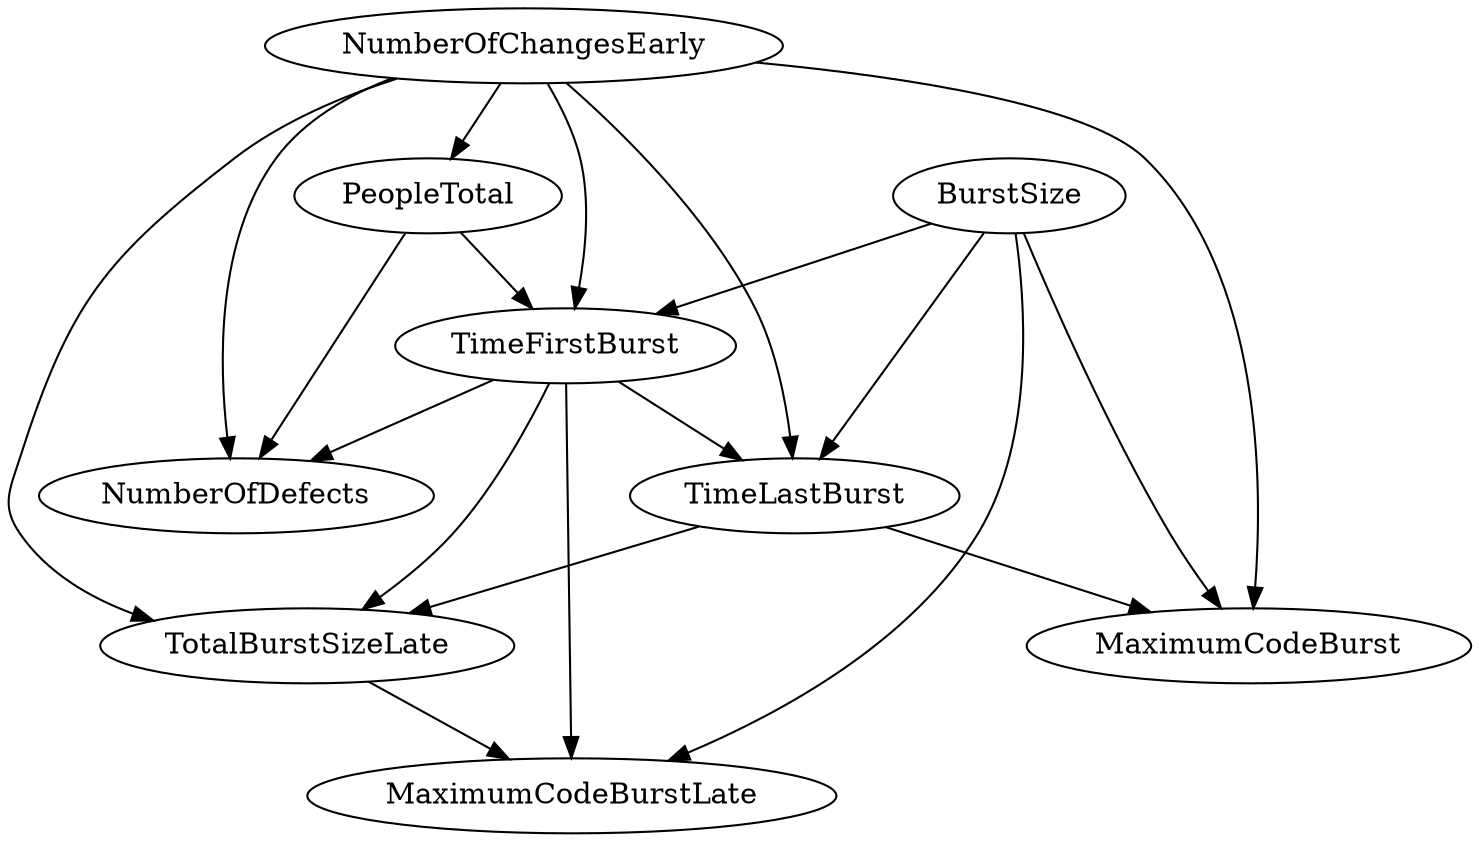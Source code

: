 digraph {
   MaximumCodeBurst;
   NumberOfDefects;
   NumberOfChangesEarly;
   BurstSize;
   TotalBurstSizeLate;
   TimeLastBurst;
   TimeFirstBurst;
   MaximumCodeBurstLate;
   PeopleTotal;
   NumberOfChangesEarly -> MaximumCodeBurst;
   NumberOfChangesEarly -> NumberOfDefects;
   NumberOfChangesEarly -> TotalBurstSizeLate;
   NumberOfChangesEarly -> TimeLastBurst;
   NumberOfChangesEarly -> TimeFirstBurst;
   NumberOfChangesEarly -> PeopleTotal;
   BurstSize -> MaximumCodeBurst;
   BurstSize -> TimeLastBurst;
   BurstSize -> TimeFirstBurst;
   BurstSize -> MaximumCodeBurstLate;
   TotalBurstSizeLate -> MaximumCodeBurstLate;
   TimeLastBurst -> MaximumCodeBurst;
   TimeLastBurst -> TotalBurstSizeLate;
   TimeFirstBurst -> NumberOfDefects;
   TimeFirstBurst -> TotalBurstSizeLate;
   TimeFirstBurst -> TimeLastBurst;
   TimeFirstBurst -> MaximumCodeBurstLate;
   PeopleTotal -> NumberOfDefects;
   PeopleTotal -> TimeFirstBurst;
}
